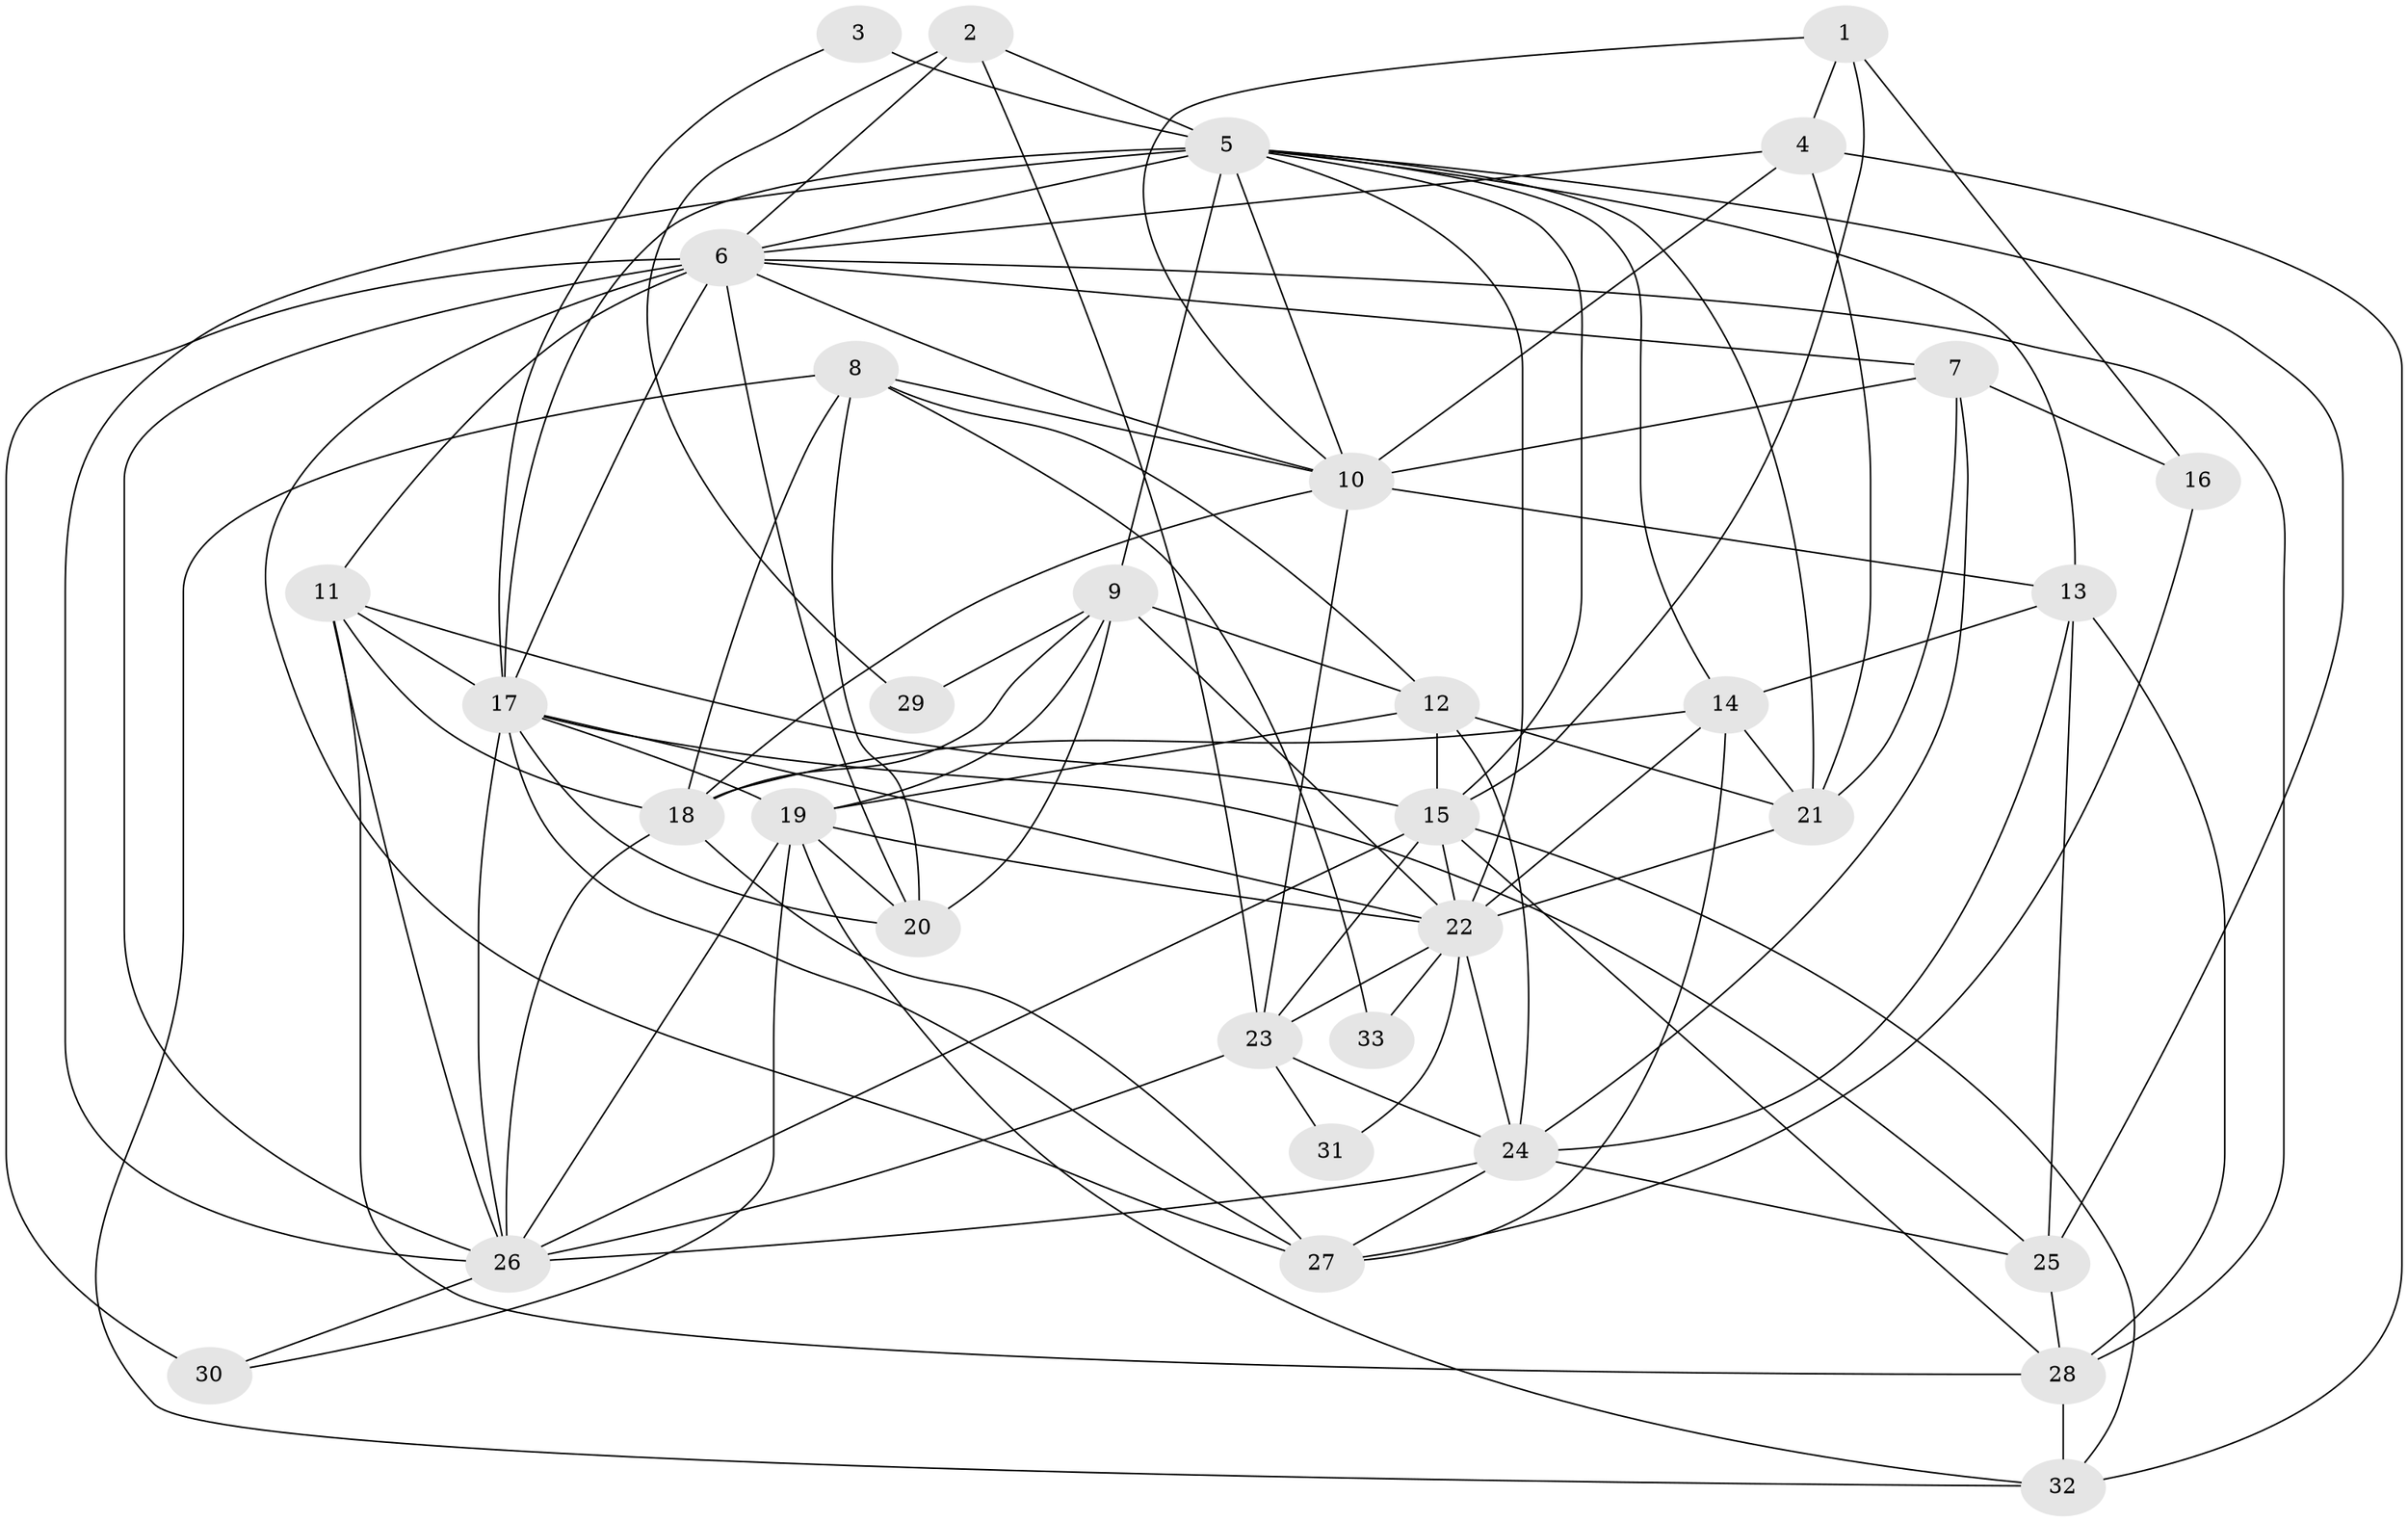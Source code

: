 // original degree distribution, {4: 0.22429906542056074, 3: 0.3644859813084112, 2: 0.09345794392523364, 5: 0.16822429906542055, 6: 0.09345794392523364, 7: 0.04672897196261682, 10: 0.009345794392523364}
// Generated by graph-tools (version 1.1) at 2025/51/03/04/25 22:51:03]
// undirected, 33 vertices, 103 edges
graph export_dot {
  node [color=gray90,style=filled];
  1;
  2;
  3;
  4;
  5;
  6;
  7;
  8;
  9;
  10;
  11;
  12;
  13;
  14;
  15;
  16;
  17;
  18;
  19;
  20;
  21;
  22;
  23;
  24;
  25;
  26;
  27;
  28;
  29;
  30;
  31;
  32;
  33;
  1 -- 4 [weight=1.0];
  1 -- 10 [weight=1.0];
  1 -- 15 [weight=1.0];
  1 -- 16 [weight=1.0];
  2 -- 5 [weight=1.0];
  2 -- 6 [weight=1.0];
  2 -- 23 [weight=1.0];
  2 -- 29 [weight=1.0];
  3 -- 5 [weight=2.0];
  3 -- 17 [weight=1.0];
  4 -- 6 [weight=1.0];
  4 -- 10 [weight=1.0];
  4 -- 21 [weight=3.0];
  4 -- 32 [weight=1.0];
  5 -- 6 [weight=1.0];
  5 -- 9 [weight=4.0];
  5 -- 10 [weight=2.0];
  5 -- 13 [weight=1.0];
  5 -- 14 [weight=1.0];
  5 -- 15 [weight=1.0];
  5 -- 17 [weight=1.0];
  5 -- 21 [weight=3.0];
  5 -- 22 [weight=1.0];
  5 -- 25 [weight=1.0];
  5 -- 26 [weight=1.0];
  6 -- 7 [weight=2.0];
  6 -- 10 [weight=2.0];
  6 -- 11 [weight=2.0];
  6 -- 17 [weight=1.0];
  6 -- 20 [weight=1.0];
  6 -- 26 [weight=1.0];
  6 -- 27 [weight=1.0];
  6 -- 28 [weight=2.0];
  6 -- 30 [weight=7.0];
  7 -- 10 [weight=1.0];
  7 -- 16 [weight=1.0];
  7 -- 21 [weight=2.0];
  7 -- 24 [weight=1.0];
  8 -- 10 [weight=1.0];
  8 -- 12 [weight=1.0];
  8 -- 18 [weight=1.0];
  8 -- 20 [weight=1.0];
  8 -- 32 [weight=1.0];
  8 -- 33 [weight=1.0];
  9 -- 12 [weight=1.0];
  9 -- 18 [weight=1.0];
  9 -- 19 [weight=3.0];
  9 -- 20 [weight=1.0];
  9 -- 22 [weight=1.0];
  9 -- 29 [weight=2.0];
  10 -- 13 [weight=1.0];
  10 -- 18 [weight=1.0];
  10 -- 23 [weight=1.0];
  11 -- 15 [weight=1.0];
  11 -- 17 [weight=1.0];
  11 -- 18 [weight=1.0];
  11 -- 26 [weight=1.0];
  11 -- 28 [weight=1.0];
  12 -- 15 [weight=1.0];
  12 -- 19 [weight=1.0];
  12 -- 21 [weight=3.0];
  12 -- 24 [weight=1.0];
  13 -- 14 [weight=1.0];
  13 -- 24 [weight=1.0];
  13 -- 25 [weight=1.0];
  13 -- 28 [weight=1.0];
  14 -- 18 [weight=1.0];
  14 -- 21 [weight=1.0];
  14 -- 22 [weight=2.0];
  14 -- 27 [weight=1.0];
  15 -- 22 [weight=1.0];
  15 -- 23 [weight=1.0];
  15 -- 26 [weight=2.0];
  15 -- 28 [weight=1.0];
  15 -- 32 [weight=1.0];
  16 -- 27 [weight=1.0];
  17 -- 19 [weight=1.0];
  17 -- 20 [weight=1.0];
  17 -- 22 [weight=1.0];
  17 -- 25 [weight=1.0];
  17 -- 26 [weight=1.0];
  17 -- 27 [weight=1.0];
  18 -- 26 [weight=1.0];
  18 -- 27 [weight=1.0];
  19 -- 20 [weight=1.0];
  19 -- 22 [weight=2.0];
  19 -- 26 [weight=1.0];
  19 -- 30 [weight=1.0];
  19 -- 32 [weight=1.0];
  21 -- 22 [weight=2.0];
  22 -- 23 [weight=1.0];
  22 -- 24 [weight=1.0];
  22 -- 31 [weight=1.0];
  22 -- 33 [weight=1.0];
  23 -- 24 [weight=2.0];
  23 -- 26 [weight=1.0];
  23 -- 31 [weight=1.0];
  24 -- 25 [weight=1.0];
  24 -- 26 [weight=1.0];
  24 -- 27 [weight=1.0];
  25 -- 28 [weight=1.0];
  26 -- 30 [weight=2.0];
  28 -- 32 [weight=2.0];
}
